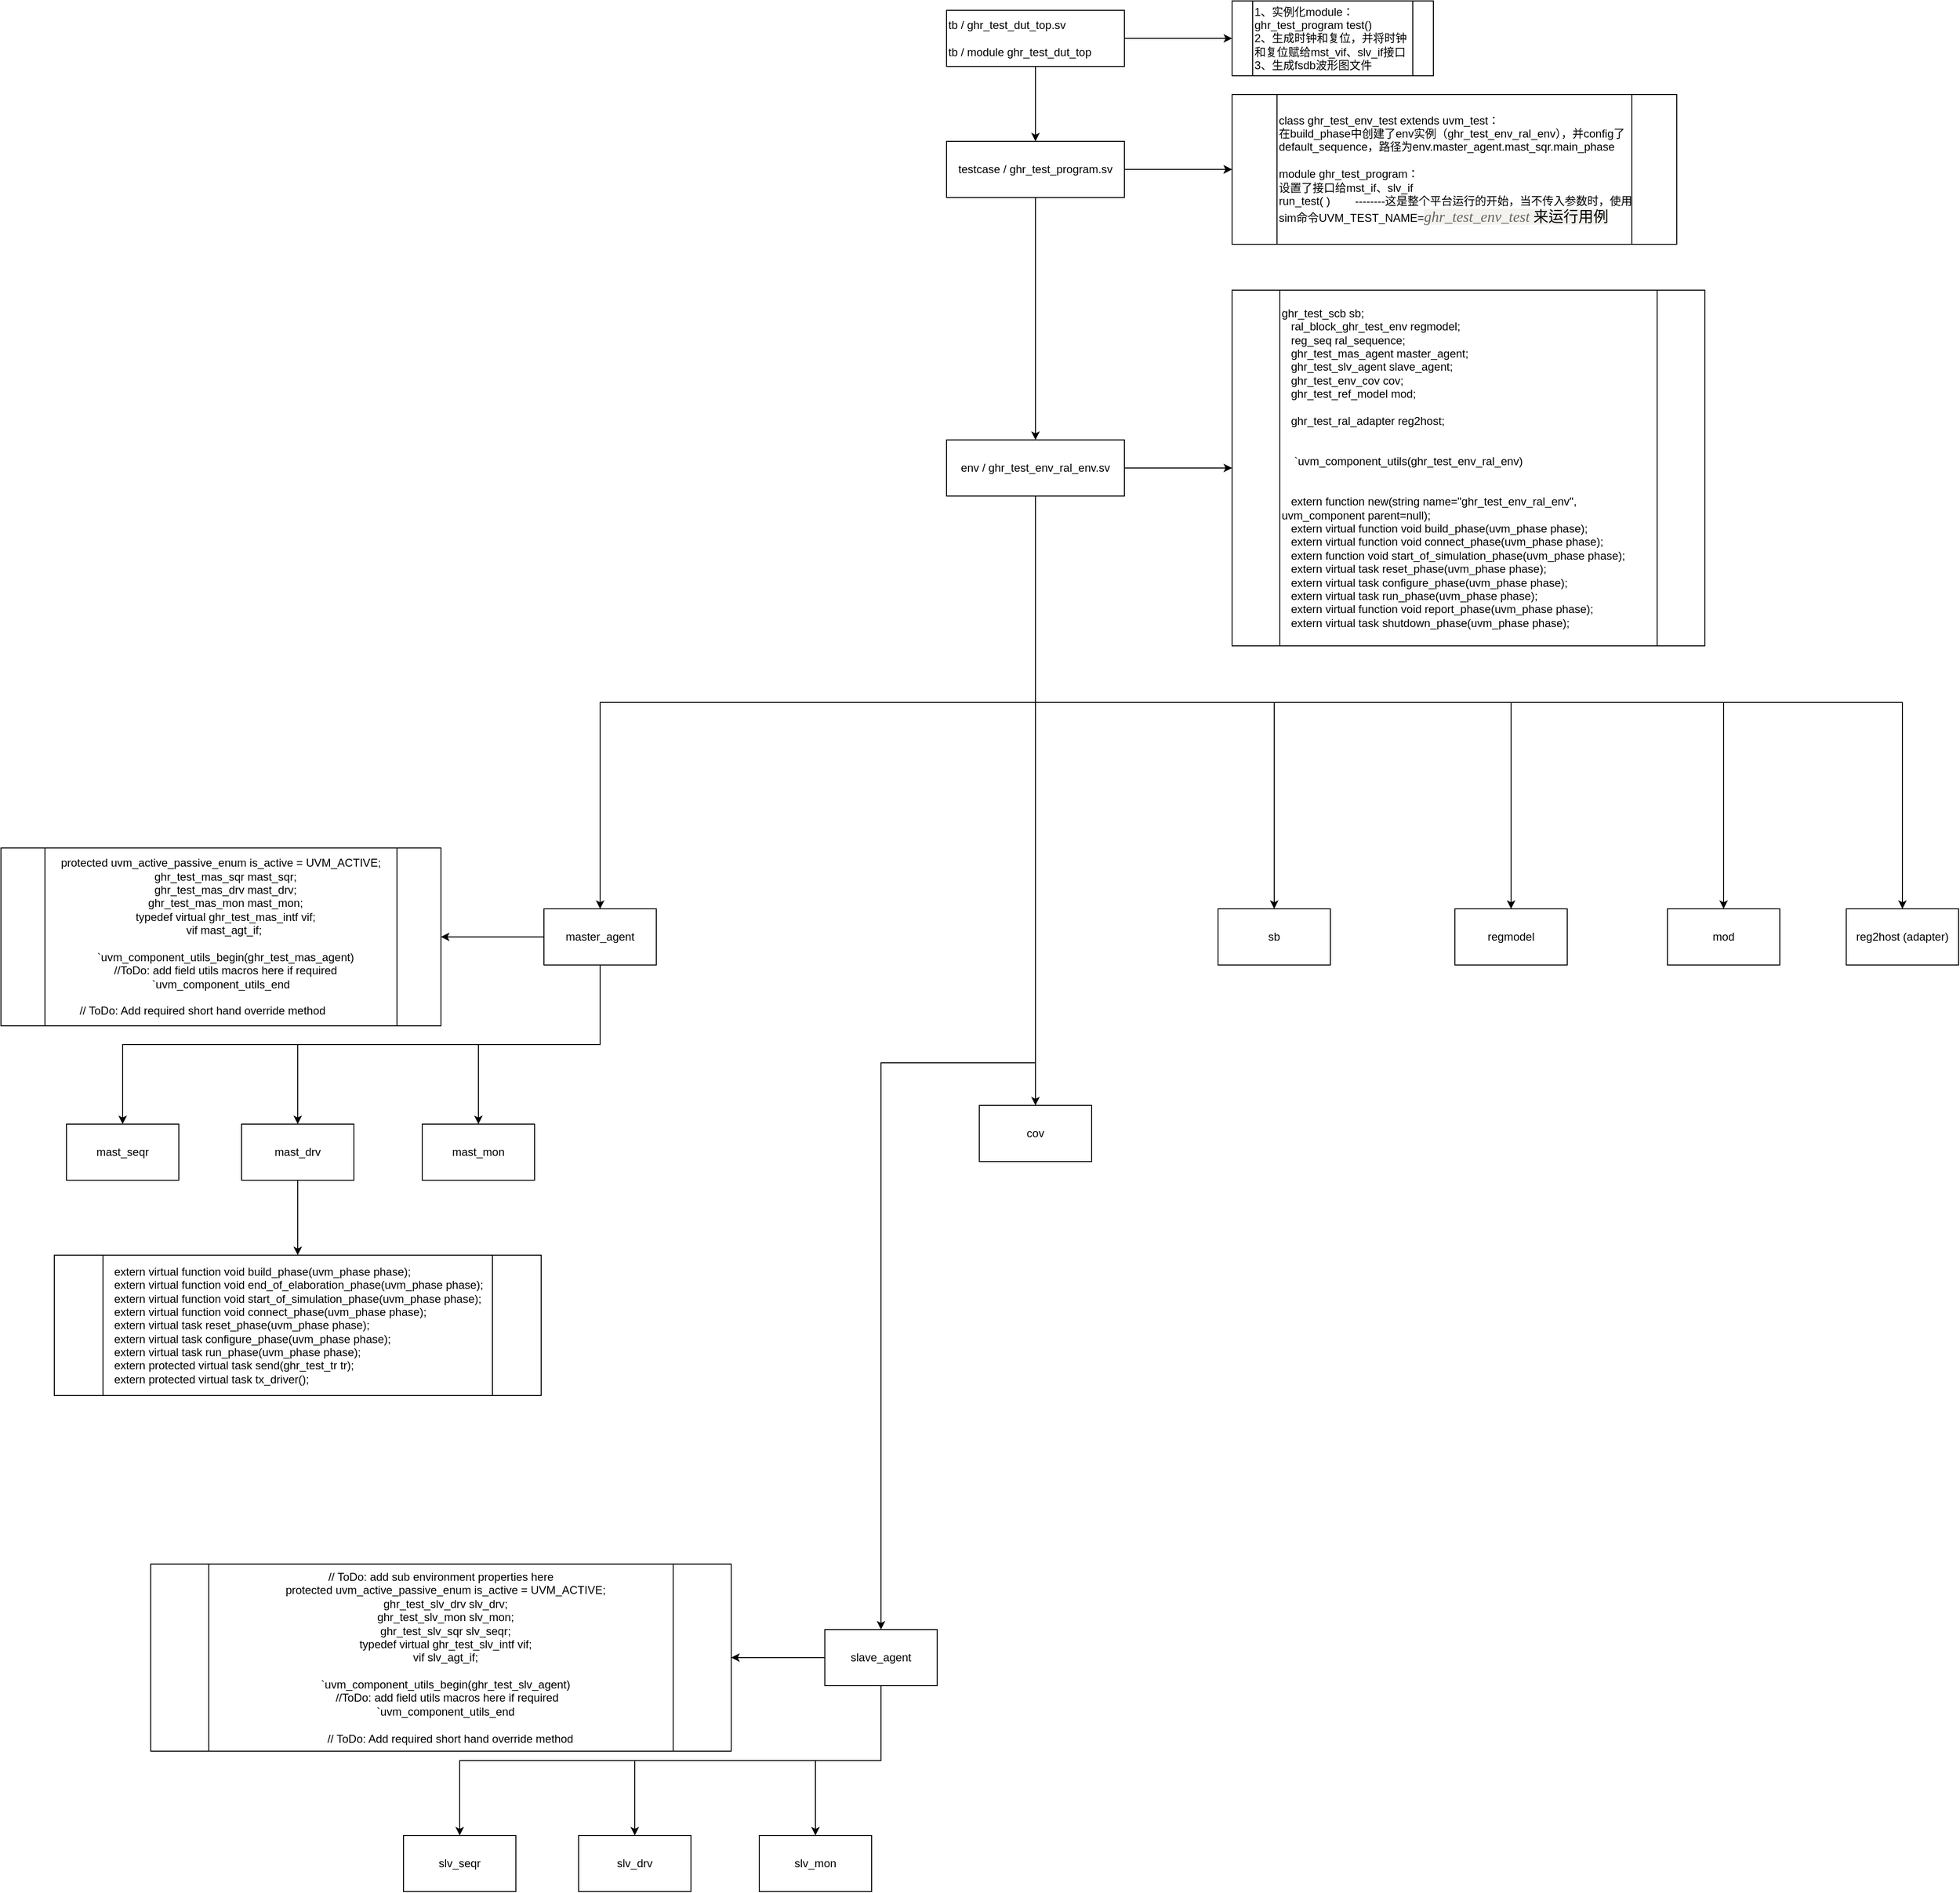 <mxfile version="14.9.0" type="github">
  <diagram id="dHyQosclc3NUR6HKDb04" name="Page-1">
    <mxGraphModel dx="2249" dy="794" grid="1" gridSize="10" guides="1" tooltips="1" connect="1" arrows="1" fold="1" page="1" pageScale="1" pageWidth="827" pageHeight="1169" math="0" shadow="0">
      <root>
        <mxCell id="0" />
        <mxCell id="1" parent="0" />
        <mxCell id="dHHoHIPFjKXj9bd5cRM4-3" value="" style="edgeStyle=orthogonalEdgeStyle;rounded=0;orthogonalLoop=1;jettySize=auto;html=1;" parent="1" source="dHHoHIPFjKXj9bd5cRM4-1" target="dHHoHIPFjKXj9bd5cRM4-2" edge="1">
          <mxGeometry relative="1" as="geometry" />
        </mxCell>
        <mxCell id="dHHoHIPFjKXj9bd5cRM4-5" value="" style="edgeStyle=orthogonalEdgeStyle;rounded=0;orthogonalLoop=1;jettySize=auto;html=1;" parent="1" source="dHHoHIPFjKXj9bd5cRM4-1" target="dHHoHIPFjKXj9bd5cRM4-4" edge="1">
          <mxGeometry relative="1" as="geometry" />
        </mxCell>
        <mxCell id="dHHoHIPFjKXj9bd5cRM4-1" value="tb / ghr_test_dut_top.sv&lt;br&gt;&lt;br&gt;tb / module&amp;nbsp;ghr_test_dut_top" style="rounded=0;whiteSpace=wrap;html=1;align=left;" parent="1" vertex="1">
          <mxGeometry x="220" y="90" width="190" height="60" as="geometry" />
        </mxCell>
        <mxCell id="dHHoHIPFjKXj9bd5cRM4-9" value="" style="edgeStyle=orthogonalEdgeStyle;rounded=0;orthogonalLoop=1;jettySize=auto;html=1;" parent="1" source="dHHoHIPFjKXj9bd5cRM4-2" target="dHHoHIPFjKXj9bd5cRM4-8" edge="1">
          <mxGeometry relative="1" as="geometry" />
        </mxCell>
        <mxCell id="dHHoHIPFjKXj9bd5cRM4-10" value="" style="edgeStyle=orthogonalEdgeStyle;rounded=0;orthogonalLoop=1;jettySize=auto;html=1;" parent="1" source="dHHoHIPFjKXj9bd5cRM4-2" target="dHHoHIPFjKXj9bd5cRM4-8" edge="1">
          <mxGeometry relative="1" as="geometry" />
        </mxCell>
        <mxCell id="dHHoHIPFjKXj9bd5cRM4-12" value="" style="edgeStyle=orthogonalEdgeStyle;rounded=0;orthogonalLoop=1;jettySize=auto;html=1;" parent="1" source="dHHoHIPFjKXj9bd5cRM4-2" target="dHHoHIPFjKXj9bd5cRM4-11" edge="1">
          <mxGeometry relative="1" as="geometry" />
        </mxCell>
        <mxCell id="dHHoHIPFjKXj9bd5cRM4-2" value="testcase / ghr_test_program.sv" style="rounded=0;whiteSpace=wrap;html=1;" parent="1" vertex="1">
          <mxGeometry x="220" y="230" width="190" height="60" as="geometry" />
        </mxCell>
        <mxCell id="dHHoHIPFjKXj9bd5cRM4-4" value="1、实例化module：&lt;br&gt;ghr_test_program test()&lt;br&gt;2、生成时钟和复位，并将时钟和复位赋给mst_vif、slv_if接口&lt;br&gt;3、生成fsdb波形图文件" style="shape=process;whiteSpace=wrap;html=1;backgroundOutline=1;rounded=0;align=left;" parent="1" vertex="1">
          <mxGeometry x="525" y="80" width="215" height="80" as="geometry" />
        </mxCell>
        <mxCell id="dHHoHIPFjKXj9bd5cRM4-8" value="class ghr_test_env_test extends uvm_test：&lt;br&gt;在build_phase中创建了env实例（ghr_test_env_ral_env），并config了default_sequence，路径为env.master_agent.mast_sqr.main_phase&lt;br&gt;&lt;br&gt;module&amp;nbsp;ghr_test_program：&lt;br&gt;设置了接口给mst_if、slv_if&lt;br&gt;run_test( )&amp;nbsp; &amp;nbsp; &amp;nbsp; &amp;nbsp; --------这是整个平台运行的开始，当不传入参数时，使用sim命令UVM_TEST_NAME=&lt;span style=&quot;color: rgb(101 , 101 , 101) ; font-family: &amp;#34;pt serif&amp;#34; , &amp;#34;times new roman&amp;#34; , &amp;#34;times&amp;#34; , serif ; font-size: 16px ; font-style: italic ; background-color: rgb(243 , 242 , 238)&quot;&gt;ghr_test_env_test &lt;/span&gt;&lt;span style=&quot;font-family: &amp;#34;pt serif&amp;#34; , &amp;#34;times new roman&amp;#34; , &amp;#34;times&amp;#34; , serif ; font-size: 16px ; background-color: rgb(243 , 242 , 238)&quot;&gt;来运行用例&lt;/span&gt;" style="shape=process;whiteSpace=wrap;html=1;backgroundOutline=1;rounded=0;align=left;" parent="1" vertex="1">
          <mxGeometry x="525" y="180" width="475" height="160" as="geometry" />
        </mxCell>
        <mxCell id="dHHoHIPFjKXj9bd5cRM4-16" value="" style="edgeStyle=orthogonalEdgeStyle;rounded=0;orthogonalLoop=1;jettySize=auto;html=1;" parent="1" source="dHHoHIPFjKXj9bd5cRM4-11" target="dHHoHIPFjKXj9bd5cRM4-15" edge="1">
          <mxGeometry relative="1" as="geometry" />
        </mxCell>
        <mxCell id="dHHoHIPFjKXj9bd5cRM4-19" style="edgeStyle=orthogonalEdgeStyle;rounded=0;orthogonalLoop=1;jettySize=auto;html=1;exitX=0.5;exitY=1;exitDx=0;exitDy=0;" parent="1" source="dHHoHIPFjKXj9bd5cRM4-11" target="dHHoHIPFjKXj9bd5cRM4-17" edge="1">
          <mxGeometry relative="1" as="geometry" />
        </mxCell>
        <mxCell id="dHHoHIPFjKXj9bd5cRM4-21" style="edgeStyle=orthogonalEdgeStyle;rounded=0;orthogonalLoop=1;jettySize=auto;html=1;exitX=0.5;exitY=1;exitDx=0;exitDy=0;" parent="1" source="dHHoHIPFjKXj9bd5cRM4-11" target="dHHoHIPFjKXj9bd5cRM4-20" edge="1">
          <mxGeometry relative="1" as="geometry" />
        </mxCell>
        <mxCell id="dHHoHIPFjKXj9bd5cRM4-24" style="edgeStyle=orthogonalEdgeStyle;rounded=0;orthogonalLoop=1;jettySize=auto;html=1;exitX=0.5;exitY=1;exitDx=0;exitDy=0;" parent="1" source="dHHoHIPFjKXj9bd5cRM4-11" target="dHHoHIPFjKXj9bd5cRM4-22" edge="1">
          <mxGeometry relative="1" as="geometry" />
        </mxCell>
        <mxCell id="dHHoHIPFjKXj9bd5cRM4-26" style="edgeStyle=orthogonalEdgeStyle;rounded=0;orthogonalLoop=1;jettySize=auto;html=1;exitX=0.5;exitY=1;exitDx=0;exitDy=0;entryX=0.5;entryY=0;entryDx=0;entryDy=0;" parent="1" source="dHHoHIPFjKXj9bd5cRM4-11" target="dHHoHIPFjKXj9bd5cRM4-25" edge="1">
          <mxGeometry relative="1" as="geometry" />
        </mxCell>
        <mxCell id="dHHoHIPFjKXj9bd5cRM4-28" style="edgeStyle=orthogonalEdgeStyle;rounded=0;orthogonalLoop=1;jettySize=auto;html=1;exitX=0.5;exitY=1;exitDx=0;exitDy=0;entryX=0.5;entryY=0;entryDx=0;entryDy=0;" parent="1" source="dHHoHIPFjKXj9bd5cRM4-11" target="dHHoHIPFjKXj9bd5cRM4-27" edge="1">
          <mxGeometry relative="1" as="geometry" />
        </mxCell>
        <mxCell id="dHHoHIPFjKXj9bd5cRM4-30" style="edgeStyle=orthogonalEdgeStyle;rounded=0;orthogonalLoop=1;jettySize=auto;html=1;exitX=0.5;exitY=1;exitDx=0;exitDy=0;entryX=0.5;entryY=0;entryDx=0;entryDy=0;" parent="1" source="dHHoHIPFjKXj9bd5cRM4-11" target="dHHoHIPFjKXj9bd5cRM4-29" edge="1">
          <mxGeometry relative="1" as="geometry" />
        </mxCell>
        <mxCell id="dHHoHIPFjKXj9bd5cRM4-32" style="edgeStyle=orthogonalEdgeStyle;rounded=0;orthogonalLoop=1;jettySize=auto;html=1;exitX=0.5;exitY=1;exitDx=0;exitDy=0;" parent="1" source="dHHoHIPFjKXj9bd5cRM4-11" target="dHHoHIPFjKXj9bd5cRM4-31" edge="1">
          <mxGeometry relative="1" as="geometry" />
        </mxCell>
        <mxCell id="dHHoHIPFjKXj9bd5cRM4-11" value="env / ghr_test_env_ral_env.sv" style="whiteSpace=wrap;html=1;rounded=0;" parent="1" vertex="1">
          <mxGeometry x="220" y="549" width="190" height="60" as="geometry" />
        </mxCell>
        <mxCell id="dHHoHIPFjKXj9bd5cRM4-15" value="ghr_test_scb sb;&lt;br&gt;&amp;nbsp; &amp;nbsp;ral_block_ghr_test_env regmodel;&lt;br&gt;&amp;nbsp; &amp;nbsp;reg_seq ral_sequence;&amp;nbsp;&lt;br&gt;&amp;nbsp; &amp;nbsp;ghr_test_mas_agent master_agent;&lt;br&gt;&amp;nbsp; &amp;nbsp;ghr_test_slv_agent slave_agent;&lt;br&gt;&amp;nbsp; &amp;nbsp;ghr_test_env_cov cov;&lt;br&gt;&amp;nbsp; &amp;nbsp;ghr_test_ref_model mod;&lt;br&gt;&amp;nbsp; &amp;nbsp;&lt;br&gt;&amp;nbsp; &amp;nbsp;ghr_test_ral_adapter reg2host;&lt;br&gt;&lt;br&gt;&lt;br&gt;&amp;nbsp; &amp;nbsp; `uvm_component_utils(ghr_test_env_ral_env)&lt;br&gt;&lt;br&gt;&lt;br&gt;&amp;nbsp; &amp;nbsp;extern function new(string name=&quot;ghr_test_env_ral_env&quot;, uvm_component parent=null);&lt;br&gt;&amp;nbsp; &amp;nbsp;extern virtual function void build_phase(uvm_phase phase);&lt;br&gt;&amp;nbsp; &amp;nbsp;extern virtual function void connect_phase(uvm_phase phase);&lt;br&gt;&amp;nbsp; &amp;nbsp;extern function void start_of_simulation_phase(uvm_phase phase);&lt;br&gt;&amp;nbsp; &amp;nbsp;extern virtual task reset_phase(uvm_phase phase);&lt;br&gt;&amp;nbsp; &amp;nbsp;extern virtual task configure_phase(uvm_phase phase);&lt;br&gt;&amp;nbsp; &amp;nbsp;extern virtual task run_phase(uvm_phase phase);&lt;br&gt;&amp;nbsp; &amp;nbsp;extern virtual function void report_phase(uvm_phase phase);&lt;br&gt;&amp;nbsp; &amp;nbsp;extern virtual task shutdown_phase(uvm_phase phase);" style="shape=process;whiteSpace=wrap;html=1;backgroundOutline=1;rounded=0;align=left;" parent="1" vertex="1">
          <mxGeometry x="525" y="389" width="505" height="380" as="geometry" />
        </mxCell>
        <mxCell id="dHHoHIPFjKXj9bd5cRM4-34" value="" style="edgeStyle=orthogonalEdgeStyle;rounded=0;orthogonalLoop=1;jettySize=auto;html=1;" parent="1" source="dHHoHIPFjKXj9bd5cRM4-17" target="dHHoHIPFjKXj9bd5cRM4-33" edge="1">
          <mxGeometry relative="1" as="geometry" />
        </mxCell>
        <mxCell id="dHHoHIPFjKXj9bd5cRM4-38" style="edgeStyle=orthogonalEdgeStyle;rounded=0;orthogonalLoop=1;jettySize=auto;html=1;exitX=0.5;exitY=1;exitDx=0;exitDy=0;entryX=0.5;entryY=0;entryDx=0;entryDy=0;" parent="1" source="dHHoHIPFjKXj9bd5cRM4-17" target="dHHoHIPFjKXj9bd5cRM4-35" edge="1">
          <mxGeometry relative="1" as="geometry" />
        </mxCell>
        <mxCell id="dHHoHIPFjKXj9bd5cRM4-39" style="edgeStyle=orthogonalEdgeStyle;rounded=0;orthogonalLoop=1;jettySize=auto;html=1;exitX=0.5;exitY=1;exitDx=0;exitDy=0;entryX=0.5;entryY=0;entryDx=0;entryDy=0;" parent="1" source="dHHoHIPFjKXj9bd5cRM4-17" target="dHHoHIPFjKXj9bd5cRM4-36" edge="1">
          <mxGeometry relative="1" as="geometry" />
        </mxCell>
        <mxCell id="dHHoHIPFjKXj9bd5cRM4-40" style="edgeStyle=orthogonalEdgeStyle;rounded=0;orthogonalLoop=1;jettySize=auto;html=1;exitX=0.5;exitY=1;exitDx=0;exitDy=0;entryX=0.5;entryY=0;entryDx=0;entryDy=0;" parent="1" source="dHHoHIPFjKXj9bd5cRM4-17" target="dHHoHIPFjKXj9bd5cRM4-37" edge="1">
          <mxGeometry relative="1" as="geometry" />
        </mxCell>
        <mxCell id="dHHoHIPFjKXj9bd5cRM4-17" value="master_agent" style="whiteSpace=wrap;html=1;rounded=0;" parent="1" vertex="1">
          <mxGeometry x="-210" y="1050" width="120" height="60" as="geometry" />
        </mxCell>
        <mxCell id="dHHoHIPFjKXj9bd5cRM4-42" value="" style="edgeStyle=orthogonalEdgeStyle;rounded=0;orthogonalLoop=1;jettySize=auto;html=1;" parent="1" source="dHHoHIPFjKXj9bd5cRM4-20" target="dHHoHIPFjKXj9bd5cRM4-41" edge="1">
          <mxGeometry relative="1" as="geometry" />
        </mxCell>
        <mxCell id="dHHoHIPFjKXj9bd5cRM4-49" style="edgeStyle=orthogonalEdgeStyle;rounded=0;orthogonalLoop=1;jettySize=auto;html=1;exitX=0.5;exitY=1;exitDx=0;exitDy=0;" parent="1" source="dHHoHIPFjKXj9bd5cRM4-20" target="dHHoHIPFjKXj9bd5cRM4-46" edge="1">
          <mxGeometry relative="1" as="geometry" />
        </mxCell>
        <mxCell id="dHHoHIPFjKXj9bd5cRM4-50" style="edgeStyle=orthogonalEdgeStyle;rounded=0;orthogonalLoop=1;jettySize=auto;html=1;exitX=0.5;exitY=1;exitDx=0;exitDy=0;entryX=0.5;entryY=0;entryDx=0;entryDy=0;" parent="1" source="dHHoHIPFjKXj9bd5cRM4-20" target="dHHoHIPFjKXj9bd5cRM4-47" edge="1">
          <mxGeometry relative="1" as="geometry" />
        </mxCell>
        <mxCell id="dHHoHIPFjKXj9bd5cRM4-51" style="edgeStyle=orthogonalEdgeStyle;rounded=0;orthogonalLoop=1;jettySize=auto;html=1;exitX=0.5;exitY=1;exitDx=0;exitDy=0;entryX=0.5;entryY=0;entryDx=0;entryDy=0;" parent="1" source="dHHoHIPFjKXj9bd5cRM4-20" target="dHHoHIPFjKXj9bd5cRM4-48" edge="1">
          <mxGeometry relative="1" as="geometry" />
        </mxCell>
        <mxCell id="dHHoHIPFjKXj9bd5cRM4-20" value="slave_agent" style="rounded=0;whiteSpace=wrap;html=1;align=center;" parent="1" vertex="1">
          <mxGeometry x="90" y="1820" width="120" height="60" as="geometry" />
        </mxCell>
        <mxCell id="dHHoHIPFjKXj9bd5cRM4-22" value="cov" style="rounded=0;whiteSpace=wrap;html=1;align=center;" parent="1" vertex="1">
          <mxGeometry x="255" y="1260" width="120" height="60" as="geometry" />
        </mxCell>
        <mxCell id="dHHoHIPFjKXj9bd5cRM4-25" value="sb" style="rounded=0;whiteSpace=wrap;html=1;align=center;" parent="1" vertex="1">
          <mxGeometry x="510" y="1050" width="120" height="60" as="geometry" />
        </mxCell>
        <mxCell id="dHHoHIPFjKXj9bd5cRM4-27" value="regmodel" style="rounded=0;whiteSpace=wrap;html=1;align=center;" parent="1" vertex="1">
          <mxGeometry x="763" y="1050" width="120" height="60" as="geometry" />
        </mxCell>
        <mxCell id="dHHoHIPFjKXj9bd5cRM4-29" value="mod" style="rounded=0;whiteSpace=wrap;html=1;align=center;" parent="1" vertex="1">
          <mxGeometry x="990" y="1050" width="120" height="60" as="geometry" />
        </mxCell>
        <mxCell id="dHHoHIPFjKXj9bd5cRM4-31" value="reg2host (adapter)" style="rounded=0;whiteSpace=wrap;html=1;align=center;" parent="1" vertex="1">
          <mxGeometry x="1181" y="1050" width="120" height="60" as="geometry" />
        </mxCell>
        <mxCell id="dHHoHIPFjKXj9bd5cRM4-33" value="&lt;div&gt;protected uvm_active_passive_enum is_active = UVM_ACTIVE;&lt;/div&gt;&lt;div&gt;&amp;nbsp; &amp;nbsp;ghr_test_mas_sqr mast_sqr;&lt;/div&gt;&lt;div&gt;&amp;nbsp; &amp;nbsp;ghr_test_mas_drv mast_drv;&lt;/div&gt;&lt;div&gt;&amp;nbsp; &amp;nbsp;ghr_test_mas_mon mast_mon;&lt;/div&gt;&lt;div&gt;&amp;nbsp; &amp;nbsp;typedef virtual ghr_test_mas_intf vif;&lt;/div&gt;&lt;div&gt;&amp;nbsp; &amp;nbsp;vif mast_agt_if;&amp;nbsp;&lt;/div&gt;&lt;div&gt;&lt;br&gt;&lt;/div&gt;&lt;div&gt;&amp;nbsp; &amp;nbsp;`uvm_component_utils_begin(ghr_test_mas_agent)&lt;/div&gt;&lt;div&gt;&amp;nbsp; &amp;nbsp;//ToDo: add field utils macros here if required&lt;/div&gt;&lt;div&gt;&lt;span&gt; &lt;/span&gt;`uvm_component_utils_end&lt;/div&gt;&lt;div&gt;&lt;br&gt;&lt;/div&gt;&lt;div style=&quot;text-align: left&quot;&gt;&amp;nbsp; &amp;nbsp; &amp;nbsp; // ToDo: Add required short hand override method&lt;/div&gt;" style="shape=process;whiteSpace=wrap;html=1;backgroundOutline=1;rounded=0;" parent="1" vertex="1">
          <mxGeometry x="-790" y="985" width="470" height="190" as="geometry" />
        </mxCell>
        <mxCell id="dHHoHIPFjKXj9bd5cRM4-35" value="mast_seqr" style="rounded=0;whiteSpace=wrap;html=1;align=center;" parent="1" vertex="1">
          <mxGeometry x="-720" y="1280" width="120" height="60" as="geometry" />
        </mxCell>
        <mxCell id="dHHoHIPFjKXj9bd5cRM4-36" value="mast_drv" style="rounded=0;whiteSpace=wrap;html=1;align=center;" parent="1" vertex="1">
          <mxGeometry x="-533" y="1280" width="120" height="60" as="geometry" />
        </mxCell>
        <mxCell id="EVgympzsnjo3q1FPB-39-2" value="" style="edgeStyle=orthogonalEdgeStyle;rounded=0;orthogonalLoop=1;jettySize=auto;html=1;exitX=0.5;exitY=1;exitDx=0;exitDy=0;" edge="1" parent="1" source="dHHoHIPFjKXj9bd5cRM4-36" target="EVgympzsnjo3q1FPB-39-1">
          <mxGeometry relative="1" as="geometry" />
        </mxCell>
        <mxCell id="dHHoHIPFjKXj9bd5cRM4-37" value="mast_mon" style="rounded=0;whiteSpace=wrap;html=1;align=center;" parent="1" vertex="1">
          <mxGeometry x="-340" y="1280" width="120" height="60" as="geometry" />
        </mxCell>
        <mxCell id="dHHoHIPFjKXj9bd5cRM4-41" value="&lt;div&gt;// ToDo: add sub environment properties here&lt;/div&gt;&lt;div&gt;&amp;nbsp; &amp;nbsp;protected uvm_active_passive_enum is_active = UVM_ACTIVE;&lt;/div&gt;&lt;div&gt;&amp;nbsp; &amp;nbsp;ghr_test_slv_drv slv_drv;&lt;/div&gt;&lt;div&gt;&amp;nbsp; &amp;nbsp;ghr_test_slv_mon slv_mon;&lt;/div&gt;&lt;div&gt;&amp;nbsp; &amp;nbsp;ghr_test_slv_sqr slv_seqr;&lt;/div&gt;&lt;div&gt;&amp;nbsp; &amp;nbsp;typedef virtual ghr_test_slv_intf vif;&lt;/div&gt;&lt;div&gt;&amp;nbsp; &amp;nbsp;vif slv_agt_if;&lt;/div&gt;&lt;div&gt;&lt;br&gt;&lt;/div&gt;&lt;div&gt;&amp;nbsp; &amp;nbsp;`uvm_component_utils_begin(ghr_test_slv_agent)&lt;/div&gt;&lt;div&gt;&amp;nbsp; &amp;nbsp; //ToDo: add field utils macros here if required&lt;/div&gt;&lt;div&gt;&amp;nbsp; &amp;nbsp;`uvm_component_utils_end&lt;/div&gt;&lt;div&gt;&lt;br&gt;&lt;/div&gt;&lt;div&gt;&amp;nbsp; &amp;nbsp; &amp;nbsp; // ToDo: Add required short hand override method&lt;/div&gt;" style="shape=process;whiteSpace=wrap;html=1;backgroundOutline=1;rounded=0;" parent="1" vertex="1">
          <mxGeometry x="-630" y="1750" width="620" height="200" as="geometry" />
        </mxCell>
        <mxCell id="dHHoHIPFjKXj9bd5cRM4-46" value="slv_seqr" style="rounded=0;whiteSpace=wrap;html=1;align=center;" parent="1" vertex="1">
          <mxGeometry x="-360" y="2040" width="120" height="60" as="geometry" />
        </mxCell>
        <mxCell id="dHHoHIPFjKXj9bd5cRM4-47" value="slv_drv" style="rounded=0;whiteSpace=wrap;html=1;align=center;" parent="1" vertex="1">
          <mxGeometry x="-173" y="2040" width="120" height="60" as="geometry" />
        </mxCell>
        <mxCell id="dHHoHIPFjKXj9bd5cRM4-48" value="slv_mon" style="rounded=0;whiteSpace=wrap;html=1;align=center;" parent="1" vertex="1">
          <mxGeometry x="20" y="2040" width="120" height="60" as="geometry" />
        </mxCell>
        <mxCell id="EVgympzsnjo3q1FPB-39-1" value="&lt;div&gt;&amp;nbsp; &amp;nbsp;extern virtual function void build_phase(uvm_phase phase);&lt;/div&gt;&lt;div&gt;&amp;nbsp; &amp;nbsp;extern virtual function void end_of_elaboration_phase(uvm_phase phase);&lt;/div&gt;&lt;div&gt;&amp;nbsp; &amp;nbsp;extern virtual function void start_of_simulation_phase(uvm_phase phase);&lt;/div&gt;&lt;div&gt;&amp;nbsp; &amp;nbsp;extern virtual function void connect_phase(uvm_phase phase);&lt;/div&gt;&lt;div&gt;&amp;nbsp; &amp;nbsp;extern virtual task reset_phase(uvm_phase phase);&lt;/div&gt;&lt;div&gt;&amp;nbsp; &amp;nbsp;extern virtual task configure_phase(uvm_phase phase);&lt;/div&gt;&lt;div&gt;&amp;nbsp; &amp;nbsp;extern virtual task run_phase(uvm_phase phase);&lt;/div&gt;&lt;div&gt;&amp;nbsp; &amp;nbsp;extern protected virtual task send(ghr_test_tr tr);&amp;nbsp;&lt;/div&gt;&lt;div&gt;&amp;nbsp; &amp;nbsp;extern protected virtual task tx_driver();&lt;/div&gt;" style="shape=process;whiteSpace=wrap;html=1;backgroundOutline=1;rounded=0;align=left;" vertex="1" parent="1">
          <mxGeometry x="-733" y="1420" width="520" height="150" as="geometry" />
        </mxCell>
      </root>
    </mxGraphModel>
  </diagram>
</mxfile>
